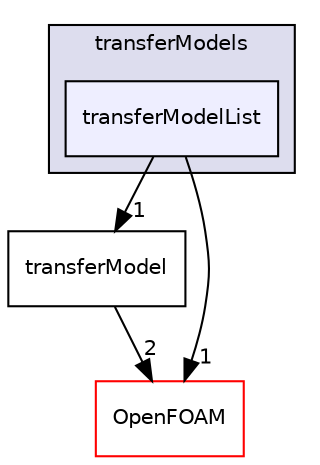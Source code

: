 digraph "src/regionModels/surfaceFilmModels/submodels/kinematic/transferModels/transferModelList" {
  bgcolor=transparent;
  compound=true
  node [ fontsize="10", fontname="Helvetica"];
  edge [ labelfontsize="10", labelfontname="Helvetica"];
  subgraph clusterdir_2a4d8bea8cc9b4a86afcd292b97cb259 {
    graph [ bgcolor="#ddddee", pencolor="black", label="transferModels" fontname="Helvetica", fontsize="10", URL="dir_2a4d8bea8cc9b4a86afcd292b97cb259.html"]
  dir_00319f4d0a03330d6abb7874df034326 [shape=box, label="transferModelList", style="filled", fillcolor="#eeeeff", pencolor="black", URL="dir_00319f4d0a03330d6abb7874df034326.html"];
  }
  dir_8a8b76f575b690e1faf4bcc0cf7b14bf [shape=box label="transferModel" URL="dir_8a8b76f575b690e1faf4bcc0cf7b14bf.html"];
  dir_c5473ff19b20e6ec4dfe5c310b3778a8 [shape=box label="OpenFOAM" color="red" URL="dir_c5473ff19b20e6ec4dfe5c310b3778a8.html"];
  dir_00319f4d0a03330d6abb7874df034326->dir_8a8b76f575b690e1faf4bcc0cf7b14bf [headlabel="1", labeldistance=1.5 headhref="dir_003447_003446.html"];
  dir_00319f4d0a03330d6abb7874df034326->dir_c5473ff19b20e6ec4dfe5c310b3778a8 [headlabel="1", labeldistance=1.5 headhref="dir_003447_002151.html"];
  dir_8a8b76f575b690e1faf4bcc0cf7b14bf->dir_c5473ff19b20e6ec4dfe5c310b3778a8 [headlabel="2", labeldistance=1.5 headhref="dir_003446_002151.html"];
}
